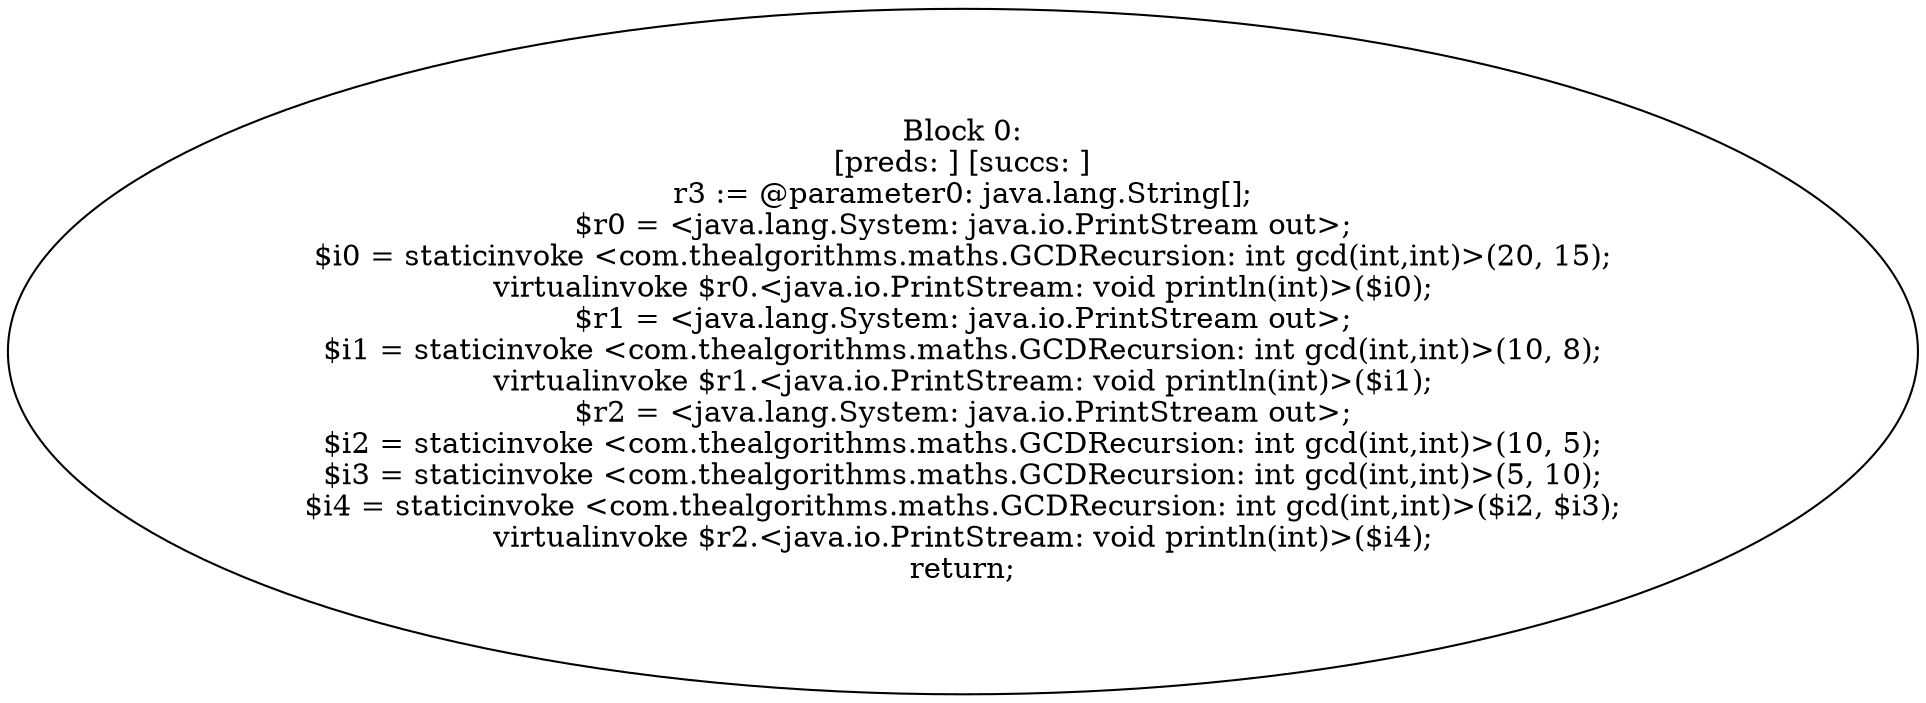 digraph "unitGraph" {
    "Block 0:
[preds: ] [succs: ]
r3 := @parameter0: java.lang.String[];
$r0 = <java.lang.System: java.io.PrintStream out>;
$i0 = staticinvoke <com.thealgorithms.maths.GCDRecursion: int gcd(int,int)>(20, 15);
virtualinvoke $r0.<java.io.PrintStream: void println(int)>($i0);
$r1 = <java.lang.System: java.io.PrintStream out>;
$i1 = staticinvoke <com.thealgorithms.maths.GCDRecursion: int gcd(int,int)>(10, 8);
virtualinvoke $r1.<java.io.PrintStream: void println(int)>($i1);
$r2 = <java.lang.System: java.io.PrintStream out>;
$i2 = staticinvoke <com.thealgorithms.maths.GCDRecursion: int gcd(int,int)>(10, 5);
$i3 = staticinvoke <com.thealgorithms.maths.GCDRecursion: int gcd(int,int)>(5, 10);
$i4 = staticinvoke <com.thealgorithms.maths.GCDRecursion: int gcd(int,int)>($i2, $i3);
virtualinvoke $r2.<java.io.PrintStream: void println(int)>($i4);
return;
"
}
